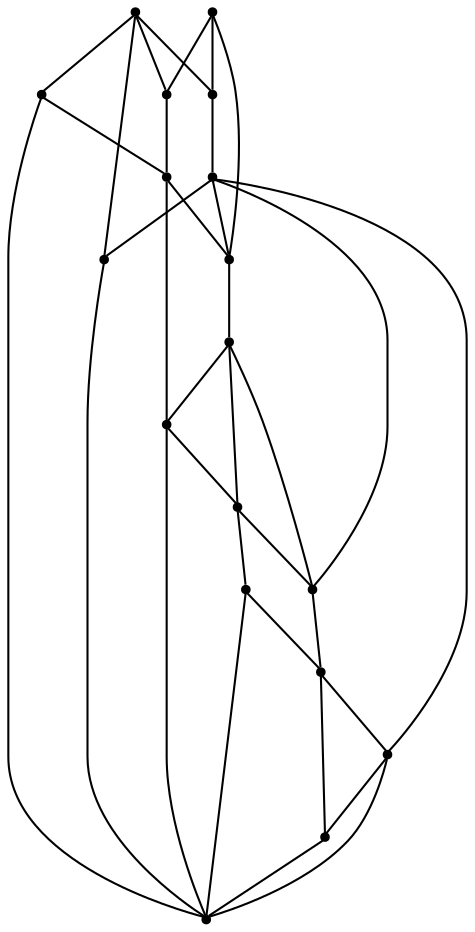 graph {
  node [shape=point,comment="{\"directed\":false,\"doi\":\"10.1007/978-3-540-70904-6_23\",\"figure\":\"2 (4)\"}"]

  v0 [pos="1468.1116279069768,1210.2801888077347"]
  v1 [pos="1426.598696402616,1210.6135297704625"]
  v2 [pos="1384.7950944767442,1167.8395518550165"]
  v3 [pos="1593.7673192223835,1335.8458130447952"]
  v4 [pos="1593.7673192223835,1125.6135552017777"]
  v5 [pos="1552.9221793241277,1293.1968936213739"]
  v6 [pos="1552.2720975654067,1251.7302124588577"]
  v7 [pos="1510.4434729287789,1209.7260404516148"]
  v8 [pos="1510.906027434593,1252.1176903336136"]
  v9 [pos="1468.6231785973837,1251.5468844661004"]
  v10 [pos="1427.332144803779,1167.7219002335157"]
  v11 [pos="1385.2785065406977,1293.5093809057164"]
  v12 [pos="1385.5035837572673,1210.634383448848"]
  v13 [pos="1342.403856286337,1168.2624746251988"]
  v14 [pos="1343.366547056686,1210.4468910782425"]
  v15 [pos="1343.1821039244185,1293.1968936213739"]
  v16 [pos="1300.9294921875,1335.555228480586"]
  v17 [pos="1300.5585710392443,1126.2218722590692"]

  v17 -- v2 [id="-2",pos="1300.5585710392443,1126.2218722590692 1384.7950944767442,1167.8395518550165 1384.7950944767442,1167.8395518550165 1384.7950944767442,1167.8395518550165"]
  v16 -- v3 [id="-3",pos="1300.9294921875,1335.555228480586 1593.7673192223835,1335.8458130447952 1593.7673192223835,1335.8458130447952 1593.7673192223835,1335.8458130447952"]
  v16 -- v17 [id="-4",pos="1300.9294921875,1335.555228480586 1300.5585710392443,1126.2218722590692 1300.5585710392443,1126.2218722590692 1300.5585710392443,1126.2218722590692"]
  v15 -- v11 [id="-6",pos="1343.1821039244185,1293.1968936213739 1385.2785065406977,1293.5093809057164 1385.2785065406977,1293.5093809057164 1385.2785065406977,1293.5093809057164"]
  v11 -- v5 [id="-7",pos="1385.2785065406977,1293.5093809057164 1552.9221793241277,1293.1968936213739 1552.9221793241277,1293.1968936213739 1552.9221793241277,1293.1968936213739"]
  v9 -- v8 [id="-10",pos="1468.6231785973837,1251.5468844661004 1510.906027434593,1252.1176903336136 1510.906027434593,1252.1176903336136 1510.906027434593,1252.1176903336136"]
  v8 -- v6 [id="-11",pos="1510.906027434593,1252.1176903336136 1552.2720975654067,1251.7302124588577 1552.2720975654067,1251.7302124588577 1552.2720975654067,1251.7302124588577"]
  v14 -- v12 [id="-14",pos="1343.366547056686,1210.4468910782425 1385.5035837572673,1210.634383448848 1385.5035837572673,1210.634383448848 1385.5035837572673,1210.634383448848"]
  v12 -- v1 [id="-15",pos="1385.5035837572673,1210.634383448848 1426.598696402616,1210.6135297704625 1426.598696402616,1210.6135297704625 1426.598696402616,1210.6135297704625"]
  v1 -- v0 [id="-16",pos="1426.598696402616,1210.6135297704625 1468.1116279069768,1210.2801888077347 1468.1116279069768,1210.2801888077347 1468.1116279069768,1210.2801888077347"]
  v0 -- v7 [id="-17",pos="1468.1116279069768,1210.2801888077347 1510.4434729287789,1209.7260404516148 1510.4434729287789,1209.7260404516148 1510.4434729287789,1209.7260404516148"]
  v13 -- v2 [id="-20",pos="1342.403856286337,1168.2624746251988 1384.7950944767442,1167.8395518550165 1384.7950944767442,1167.8395518550165 1384.7950944767442,1167.8395518550165"]
  v2 -- v10 [id="-21",pos="1384.7950944767442,1167.8395518550165 1427.332144803779,1167.7219002335157 1427.332144803779,1167.7219002335157 1427.332144803779,1167.7219002335157"]
  v17 -- v4 [id="-23",pos="1300.5585710392443,1126.2218722590692 1593.7673192223835,1125.6135552017777 1593.7673192223835,1125.6135552017777 1593.7673192223835,1125.6135552017777"]
  v16 -- v15 [id="-24",pos="1300.9294921875,1335.555228480586 1343.1821039244185,1293.1968936213739 1343.1821039244185,1293.1968936213739 1343.1821039244185,1293.1968936213739"]
  v16 -- v13 [id="-25",pos="1300.9294921875,1335.555228480586 1342.403856286337,1168.2624746251988 1342.403856286337,1168.2624746251988 1342.403856286337,1168.2624746251988"]
  v14 -- v15 [id="-30",pos="1343.366547056686,1210.4468910782425 1343.1821039244185,1293.1968936213739 1343.1821039244185,1293.1968936213739 1343.1821039244185,1293.1968936213739"]
  v14 -- v13 [id="-33",pos="1343.366547056686,1210.4468910782425 1342.403856286337,1168.2624746251988 1342.403856286337,1168.2624746251988 1342.403856286337,1168.2624746251988"]
  v11 -- v9 [id="-38",pos="1385.2785065406977,1293.5093809057164 1468.6231785973837,1251.5468844661004 1468.6231785973837,1251.5468844661004 1468.6231785973837,1251.5468844661004"]
  v2 -- v12 [id="-39",pos="1384.7950944767442,1167.8395518550165 1385.5035837572673,1210.634383448848 1385.5035837572673,1210.634383448848 1385.5035837572673,1210.634383448848"]
  v11 -- v12 [id="-41",pos="1385.2785065406977,1293.5093809057164 1385.5035837572673,1210.634383448848 1385.5035837572673,1210.634383448848 1385.5035837572673,1210.634383448848"]
  v11 -- v3 [id="-45",pos="1385.2785065406977,1293.5093809057164 1593.7673192223835,1335.8458130447952 1593.7673192223835,1335.8458130447952 1593.7673192223835,1335.8458130447952"]
  v1 -- v9 [id="-46",pos="1426.598696402616,1210.6135297704625 1468.6231785973837,1251.5468844661004 1468.6231785973837,1251.5468844661004 1468.6231785973837,1251.5468844661004"]
  v1 -- v10 [id="-48",pos="1426.598696402616,1210.6135297704625 1427.332144803779,1167.7219002335157 1427.332144803779,1167.7219002335157 1427.332144803779,1167.7219002335157"]
  v10 -- v4 [id="-50",pos="1427.332144803779,1167.7219002335157 1593.7673192223835,1125.6135552017777 1593.7673192223835,1125.6135552017777 1593.7673192223835,1125.6135552017777"]
  v10 -- v0 [id="-52",pos="1427.332144803779,1167.7219002335157 1468.1116279069768,1210.2801888077347 1468.1116279069768,1210.2801888077347 1468.1116279069768,1210.2801888077347"]
  v0 -- v9 [id="-56",pos="1468.1116279069768,1210.2801888077347 1468.6231785973837,1251.5468844661004 1468.6231785973837,1251.5468844661004 1468.6231785973837,1251.5468844661004"]
  v8 -- v5 [id="-60",pos="1510.906027434593,1252.1176903336136 1552.9221793241277,1293.1968936213739 1552.9221793241277,1293.1968936213739 1552.9221793241277,1293.1968936213739"]
  v7 -- v8 [id="-61",pos="1510.4434729287789,1209.7260404516148 1510.906027434593,1252.1176903336136 1510.906027434593,1252.1176903336136 1510.906027434593,1252.1176903336136"]
  v7 -- v4 [id="-65",pos="1510.4434729287789,1209.7260404516148 1593.7673192223835,1125.6135552017777 1593.7673192223835,1125.6135552017777 1593.7673192223835,1125.6135552017777"]
  v6 -- v4 [id="-66",pos="1552.2720975654067,1251.7302124588577 1593.7673192223835,1125.6135552017777 1593.7673192223835,1125.6135552017777 1593.7673192223835,1125.6135552017777"]
  v5 -- v6 [id="-68",pos="1552.9221793241277,1293.1968936213739 1552.2720975654067,1251.7302124588577 1552.2720975654067,1251.7302124588577 1552.2720975654067,1251.7302124588577"]
  v5 -- v4 [id="-70",pos="1552.9221793241277,1293.1968936213739 1593.7673192223835,1125.6135552017777 1593.7673192223835,1125.6135552017777 1593.7673192223835,1125.6135552017777"]
  v3 -- v4 [id="-71",pos="1593.7673192223835,1335.8458130447952 1593.7673192223835,1125.6135552017777 1593.7673192223835,1125.6135552017777 1593.7673192223835,1125.6135552017777"]
}
